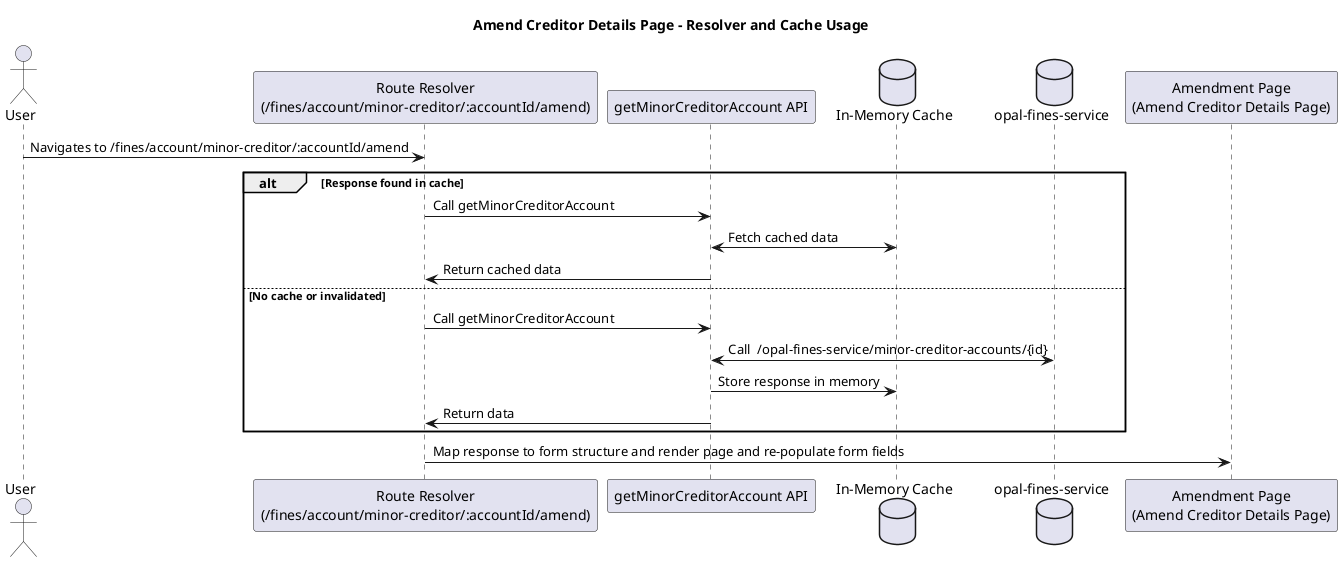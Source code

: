 @startuml
title Amend Creditor Details Page - Resolver and Cache Usage

actor User
participant "Route Resolver\n(/fines/account/minor-creditor/:accountId/amend)" as Resolver
participant "getMinorCreditorAccount API" as API
database "In-Memory Cache" as Cache
database "opal-fines-service" as Backend
participant "Amendment Page\n(Amend Creditor Details Page)" as Page

User -> Resolver : Navigates to /fines/account/minor-creditor/:accountId/amend

alt Response found in cache
    Resolver -> API : Call getMinorCreditorAccount
    API <-> Cache : Fetch cached data
    API -> Resolver : Return cached data
else No cache or invalidated
    Resolver -> API : Call getMinorCreditorAccount
    API <-> Backend : Call  /opal-fines-service/minor-creditor-accounts/{id}
    API -> Cache : Store response in memory
    API -> Resolver : Return data
end

Resolver -> Page : Map response to form structure and render page and re-populate form fields
@enduml